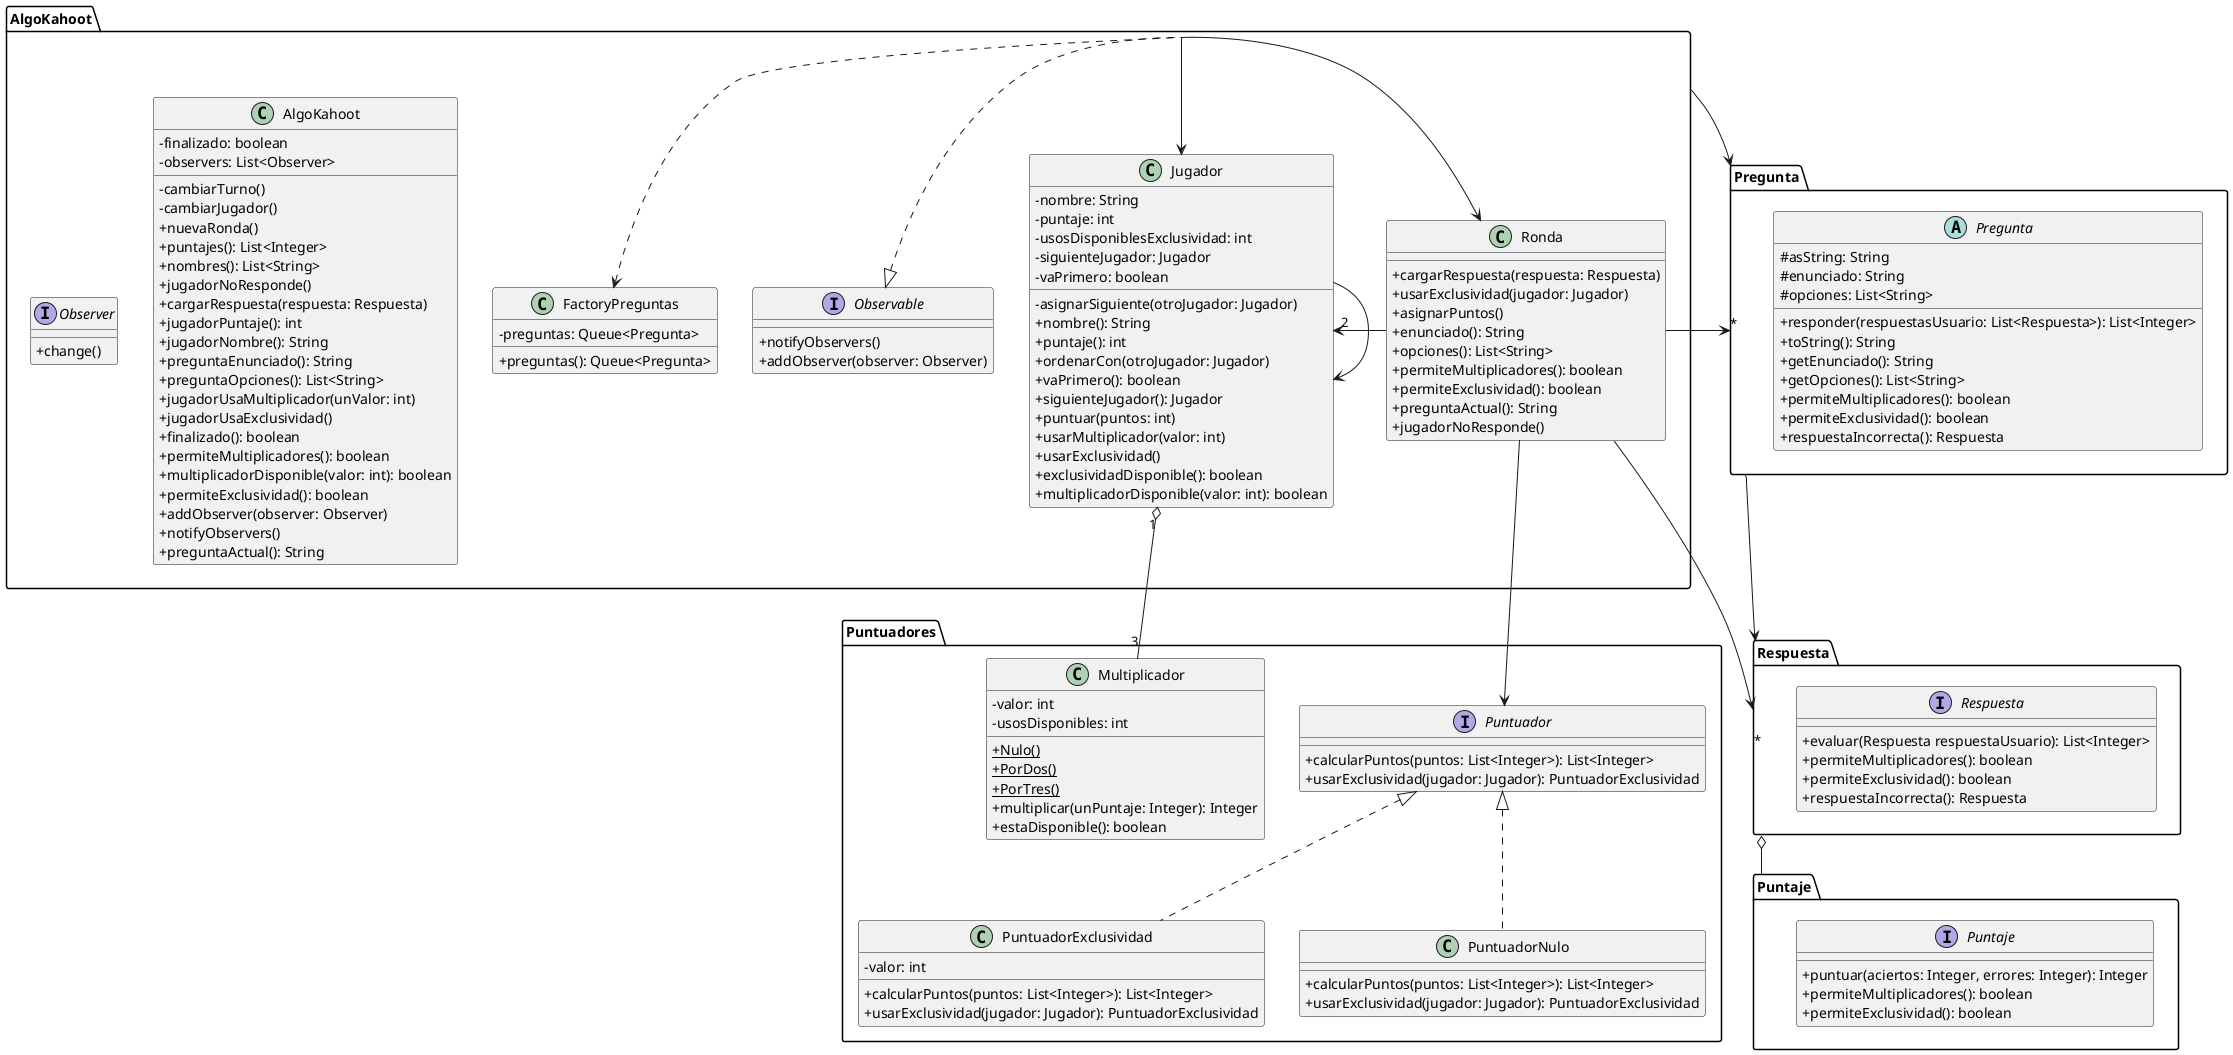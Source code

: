 @startuml
skinparam classAttributeIconSize 0

package AlgoKahoot {
    class AlgoKahoot {
    - finalizado: boolean
    - observers: List<Observer>
    - cambiarTurno()
    - cambiarJugador()
    + nuevaRonda()
    + puntajes(): List<Integer>
    + nombres(): List<String>
    + jugadorNoResponde()
    + cargarRespuesta(respuesta: Respuesta)
    + jugadorPuntaje(): int
    + jugadorNombre(): String
    + preguntaEnunciado(): String
    + preguntaOpciones(): List<String>
    + jugadorUsaMultiplicador(unValor: int)
    + jugadorUsaExclusividad()
    + finalizado(): boolean
    + permiteMultiplicadores(): boolean
    + multiplicadorDisponible(valor: int): boolean
    + permiteExclusividad(): boolean
    + addObserver(observer: Observer)
    + notifyObservers()
    + preguntaActual(): String
    }
    class Jugador {
        - nombre: String
        - puntaje: int
        - usosDisponiblesExclusividad: int
        - siguienteJugador: Jugador
        - vaPrimero: boolean
        - asignarSiguiente(otroJugador: Jugador)
        + nombre(): String
        + puntaje(): int
        + ordenarCon(otroJugador: Jugador)
        + vaPrimero(): boolean
        + siguienteJugador(): Jugador
        + puntuar(puntos: int)
        + usarMultiplicador(valor: int)
        + usarExclusividad()
        + exclusividadDisponible(): boolean
        + multiplicadorDisponible(valor: int): boolean
    }
    class Ronda {
        + cargarRespuesta(respuesta: Respuesta)
        + usarExclusividad(jugador: Jugador)
        + asignarPuntos()
        + enunciado(): String
        + opciones(): List<String>
        + permiteMultiplicadores(): boolean
        + permiteExclusividad(): boolean
        + preguntaActual(): String
        + jugadorNoResponde()
    }
    class FactoryPreguntas {
        - preguntas: Queue<Pregunta>
        + preguntas(): Queue<Pregunta>
        /'
        - obtenerEnunciado(pregunta: JSONObject): String
        - obtenerRespuestaVF(pregunta: JSONObject): boolean
        - generarPreguntaVerdaderoFalsoClasico(pregunta: JSONObject): Pregunta
        - generarPreguntaVerdaderoFalsoPenalidad(pregunta: JSONObject): Pregunta
        - obtenerRespuestasMC(pregunta: JSONObject): Set<Integer>
        - generarPreguntaMultipleChoicePenalidad(pregunta: JSONObject): Pregunta
        - generarPreguntaMultipleChoiceParcial(pregunta: JSONObject): Pregunta
        - generarPreguntaMultipleChoiceClasico(pregunta: JSONObject): Pregunta
        - generarPreguntaGroupChoice(pregunta: JSONObject): PreguntaGroupChoice
        - generarPreguntaOrderedChoice(pregunta: JSONObject): PreguntaOrderedChoice
        '/
    }
    interface Observable {
        + notifyObservers()
        + addObserver(observer: Observer)
    }
    interface Observer {
        + change()
    }
}

package Pregunta {
    abstract class Pregunta {
        # asString: String
        # enunciado: String
        # opciones: List<String>
        + responder(respuestasUsuario: List<Respuesta>): List<Integer>
        + toString(): String
        + getEnunciado(): String
        + getOpciones(): List<String>
        + permiteMultiplicadores(): boolean
        + permiteExclusividad(): boolean
        + respuestaIncorrecta(): Respuesta
    }
}

package Puntaje {
    interface Puntaje {
        + puntuar(aciertos: Integer, errores: Integer): Integer
        + permiteMultiplicadores(): boolean
        + permiteExclusividad(): boolean
    }
}

package Puntuadores {
    class Multiplicador {
        - valor: int
        - usosDisponibles: int
        + {static} Nulo()
        + {static} PorDos()
        + {static} PorTres()
        + multiplicar(unPuntaje: Integer): Integer
        + estaDisponible(): boolean
    }
    interface Puntuador {
        + calcularPuntos(puntos: List<Integer>): List<Integer>
        + usarExclusividad(jugador: Jugador): PuntuadorExclusividad
    }
    class PuntuadorExclusividad {
        - valor: int
        + calcularPuntos(puntos: List<Integer>): List<Integer>
        + usarExclusividad(jugador: Jugador): PuntuadorExclusividad
    }
    class PuntuadorNulo {
        + calcularPuntos(puntos: List<Integer>): List<Integer>
        + usarExclusividad(jugador: Jugador): PuntuadorExclusividad
    }
}

package Respuesta {
    interface Respuesta {
        + evaluar(Respuesta respuestaUsuario): List<Integer>
        + permiteMultiplicadores(): boolean
        + permiteExclusividad(): boolean
        + respuestaIncorrecta(): Respuesta
    }
}

'Ordenamiento De Cuadrados

'Herencia --|> cumple la relación 'es un'

'Asociacion --> un objeto guarda a otro
Pregunta --> Respuesta
Ronda -left-> "*" Pregunta
Ronda -down-> Puntuador
Ronda --> "*" Respuesta
Ronda -right-> "2" Jugador
AlgoKahoot --> Pregunta
AlgoKahoot -down-> Ronda
AlgoKahoot -down-> Jugador
Jugador --> Jugador

'Agregacion --o un objeto esta compuesto por otro pero no lo necesita para vivir
Jugador "1" o-- "3" Multiplicador
Respuesta o-- Puntaje

'Composicion --* un objeto es dueño de otro

'Dependencia ..> un objeto utiliza a otro porque lo recibe/devuelve
AlgoKahoot .up.> FactoryPreguntas

'Interfaces ..|> colección de declaraciones de métodos sin implemetnar
PuntuadorExclusividad .up.|> Puntuador
PuntuadorNulo .up.|> Puntuador
AlgoKahoot .left.|> Observable


@enduml